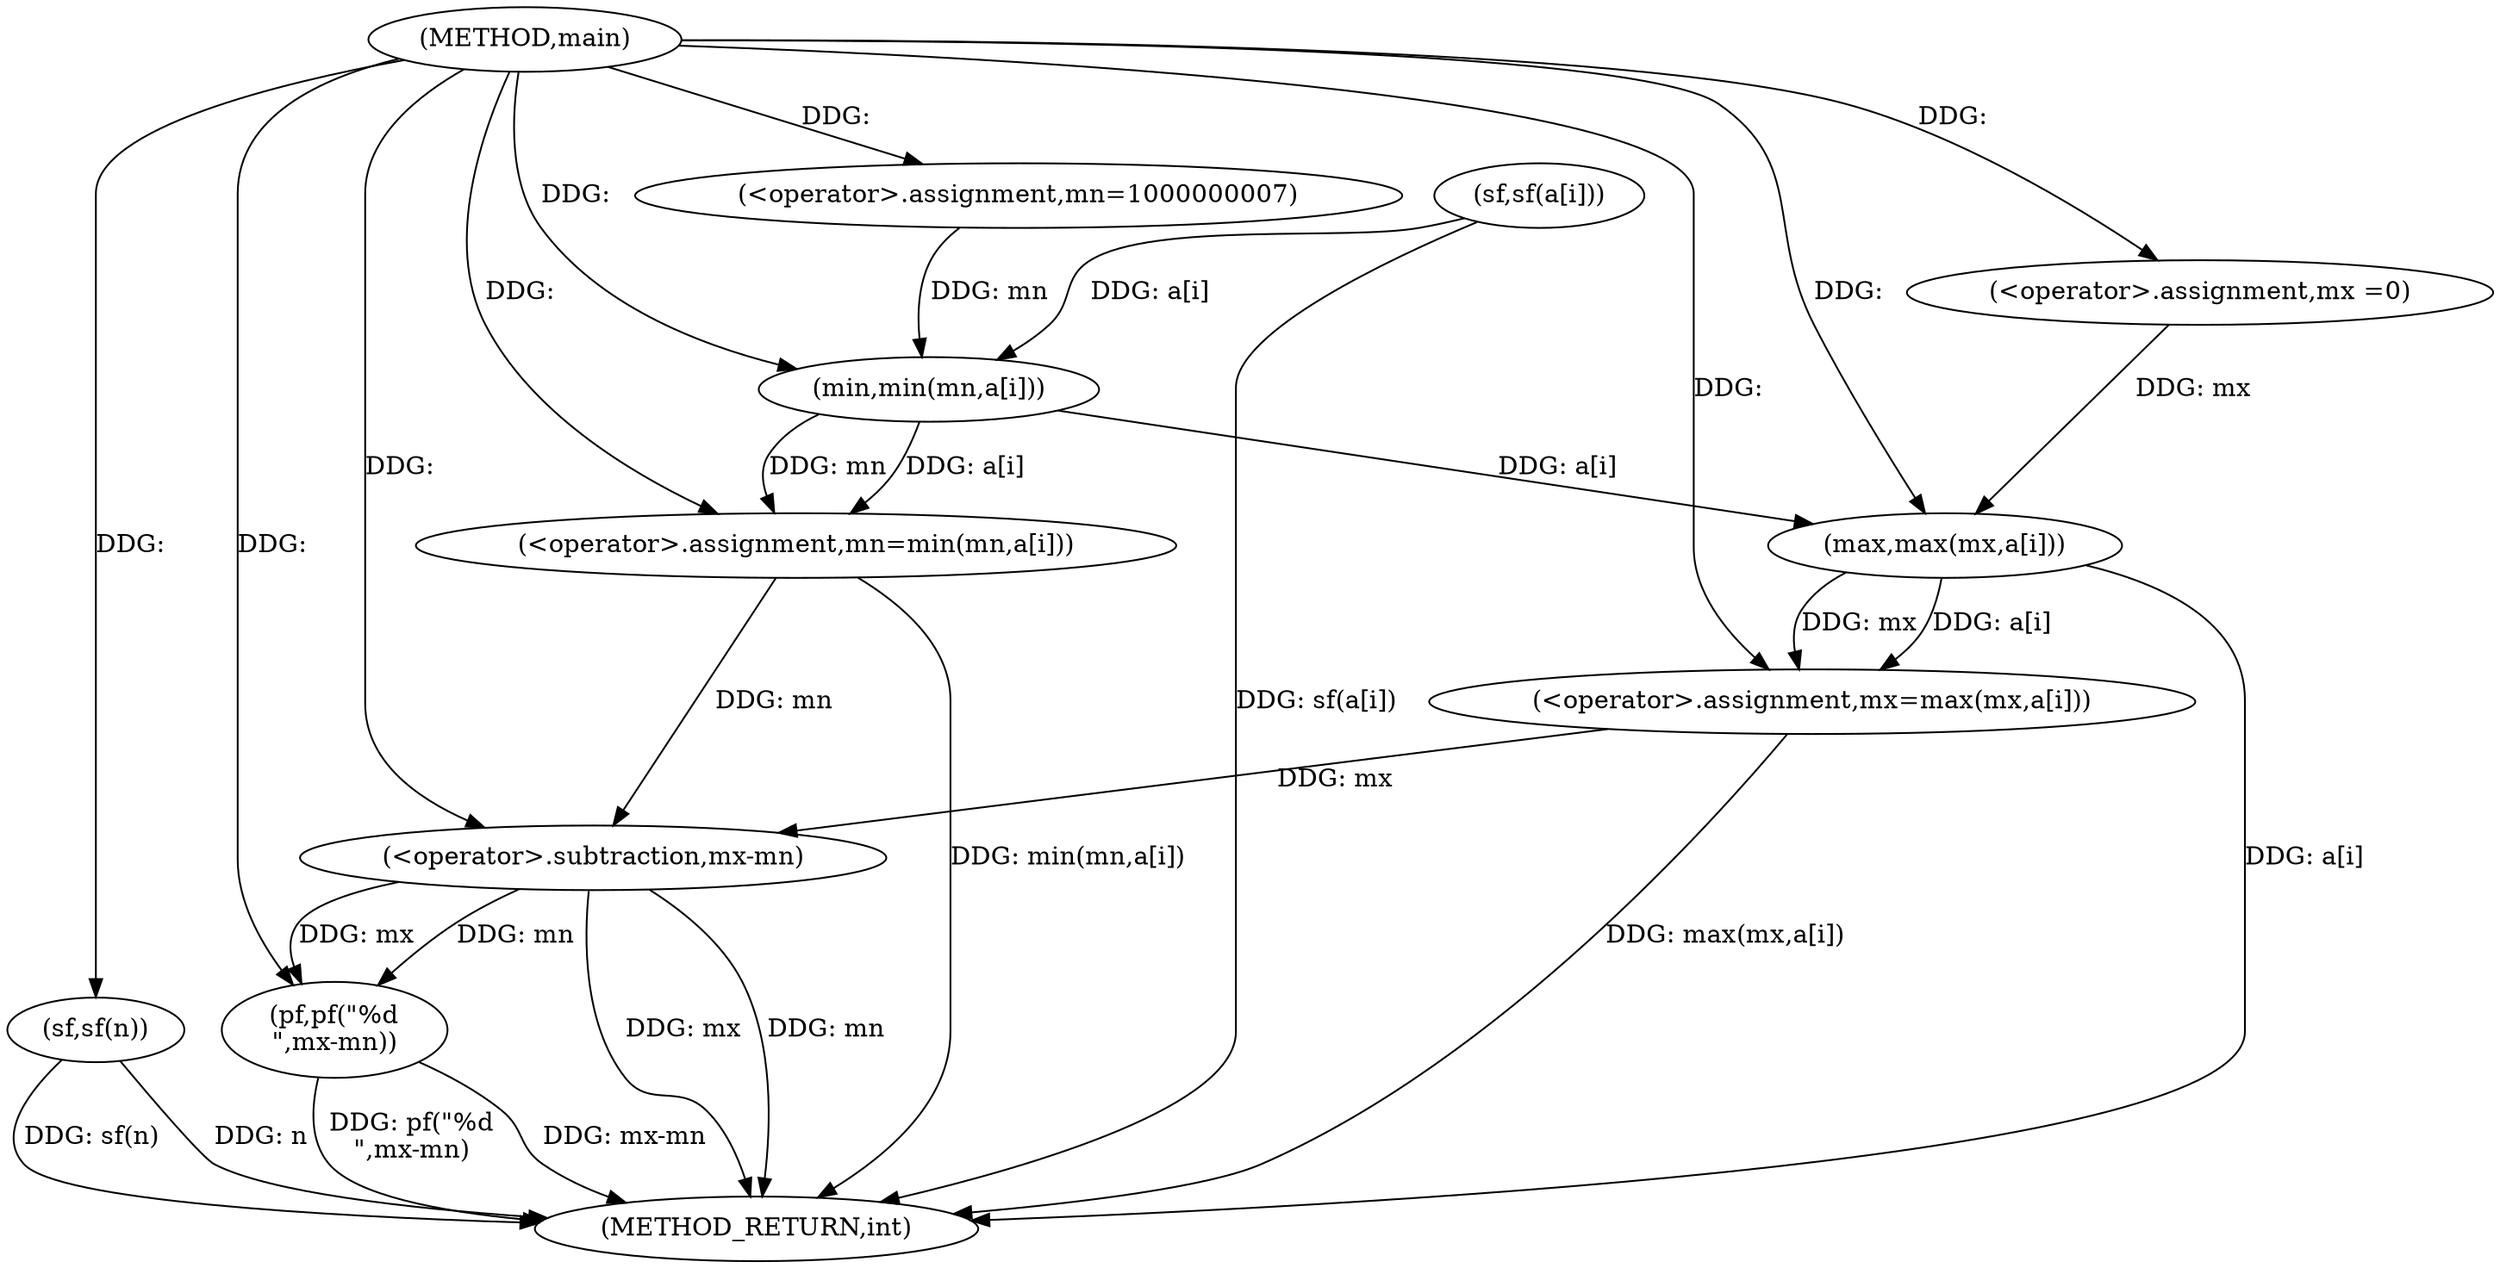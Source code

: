 digraph "main" {  
"1000102" [label = "(METHOD,main)" ]
"1000139" [label = "(METHOD_RETURN,int)" ]
"1000105" [label = "(sf,sf(n))" ]
"1000108" [label = "(<operator>.assignment,mx =0)" ]
"1000112" [label = "(<operator>.assignment,mn=1000000007)" ]
"1000134" [label = "(pf,pf(\"%d\n\",mx-mn))" ]
"1000116" [label = "(sf,sf(a[i]))" ]
"1000120" [label = "(<operator>.assignment,mn=min(mn,a[i]))" ]
"1000127" [label = "(<operator>.assignment,mx=max(mx,a[i]))" ]
"1000136" [label = "(<operator>.subtraction,mx-mn)" ]
"1000122" [label = "(min,min(mn,a[i]))" ]
"1000129" [label = "(max,max(mx,a[i]))" ]
  "1000105" -> "1000139"  [ label = "DDG: sf(n)"] 
  "1000116" -> "1000139"  [ label = "DDG: sf(a[i])"] 
  "1000120" -> "1000139"  [ label = "DDG: min(mn,a[i])"] 
  "1000129" -> "1000139"  [ label = "DDG: a[i]"] 
  "1000127" -> "1000139"  [ label = "DDG: max(mx,a[i])"] 
  "1000136" -> "1000139"  [ label = "DDG: mx"] 
  "1000136" -> "1000139"  [ label = "DDG: mn"] 
  "1000134" -> "1000139"  [ label = "DDG: mx-mn"] 
  "1000134" -> "1000139"  [ label = "DDG: pf(\"%d\n\",mx-mn)"] 
  "1000105" -> "1000139"  [ label = "DDG: n"] 
  "1000102" -> "1000108"  [ label = "DDG: "] 
  "1000102" -> "1000112"  [ label = "DDG: "] 
  "1000102" -> "1000105"  [ label = "DDG: "] 
  "1000122" -> "1000120"  [ label = "DDG: mn"] 
  "1000122" -> "1000120"  [ label = "DDG: a[i]"] 
  "1000129" -> "1000127"  [ label = "DDG: mx"] 
  "1000129" -> "1000127"  [ label = "DDG: a[i]"] 
  "1000102" -> "1000134"  [ label = "DDG: "] 
  "1000136" -> "1000134"  [ label = "DDG: mx"] 
  "1000136" -> "1000134"  [ label = "DDG: mn"] 
  "1000102" -> "1000120"  [ label = "DDG: "] 
  "1000102" -> "1000127"  [ label = "DDG: "] 
  "1000127" -> "1000136"  [ label = "DDG: mx"] 
  "1000102" -> "1000136"  [ label = "DDG: "] 
  "1000120" -> "1000136"  [ label = "DDG: mn"] 
  "1000112" -> "1000122"  [ label = "DDG: mn"] 
  "1000102" -> "1000122"  [ label = "DDG: "] 
  "1000116" -> "1000122"  [ label = "DDG: a[i]"] 
  "1000108" -> "1000129"  [ label = "DDG: mx"] 
  "1000102" -> "1000129"  [ label = "DDG: "] 
  "1000122" -> "1000129"  [ label = "DDG: a[i]"] 
}
